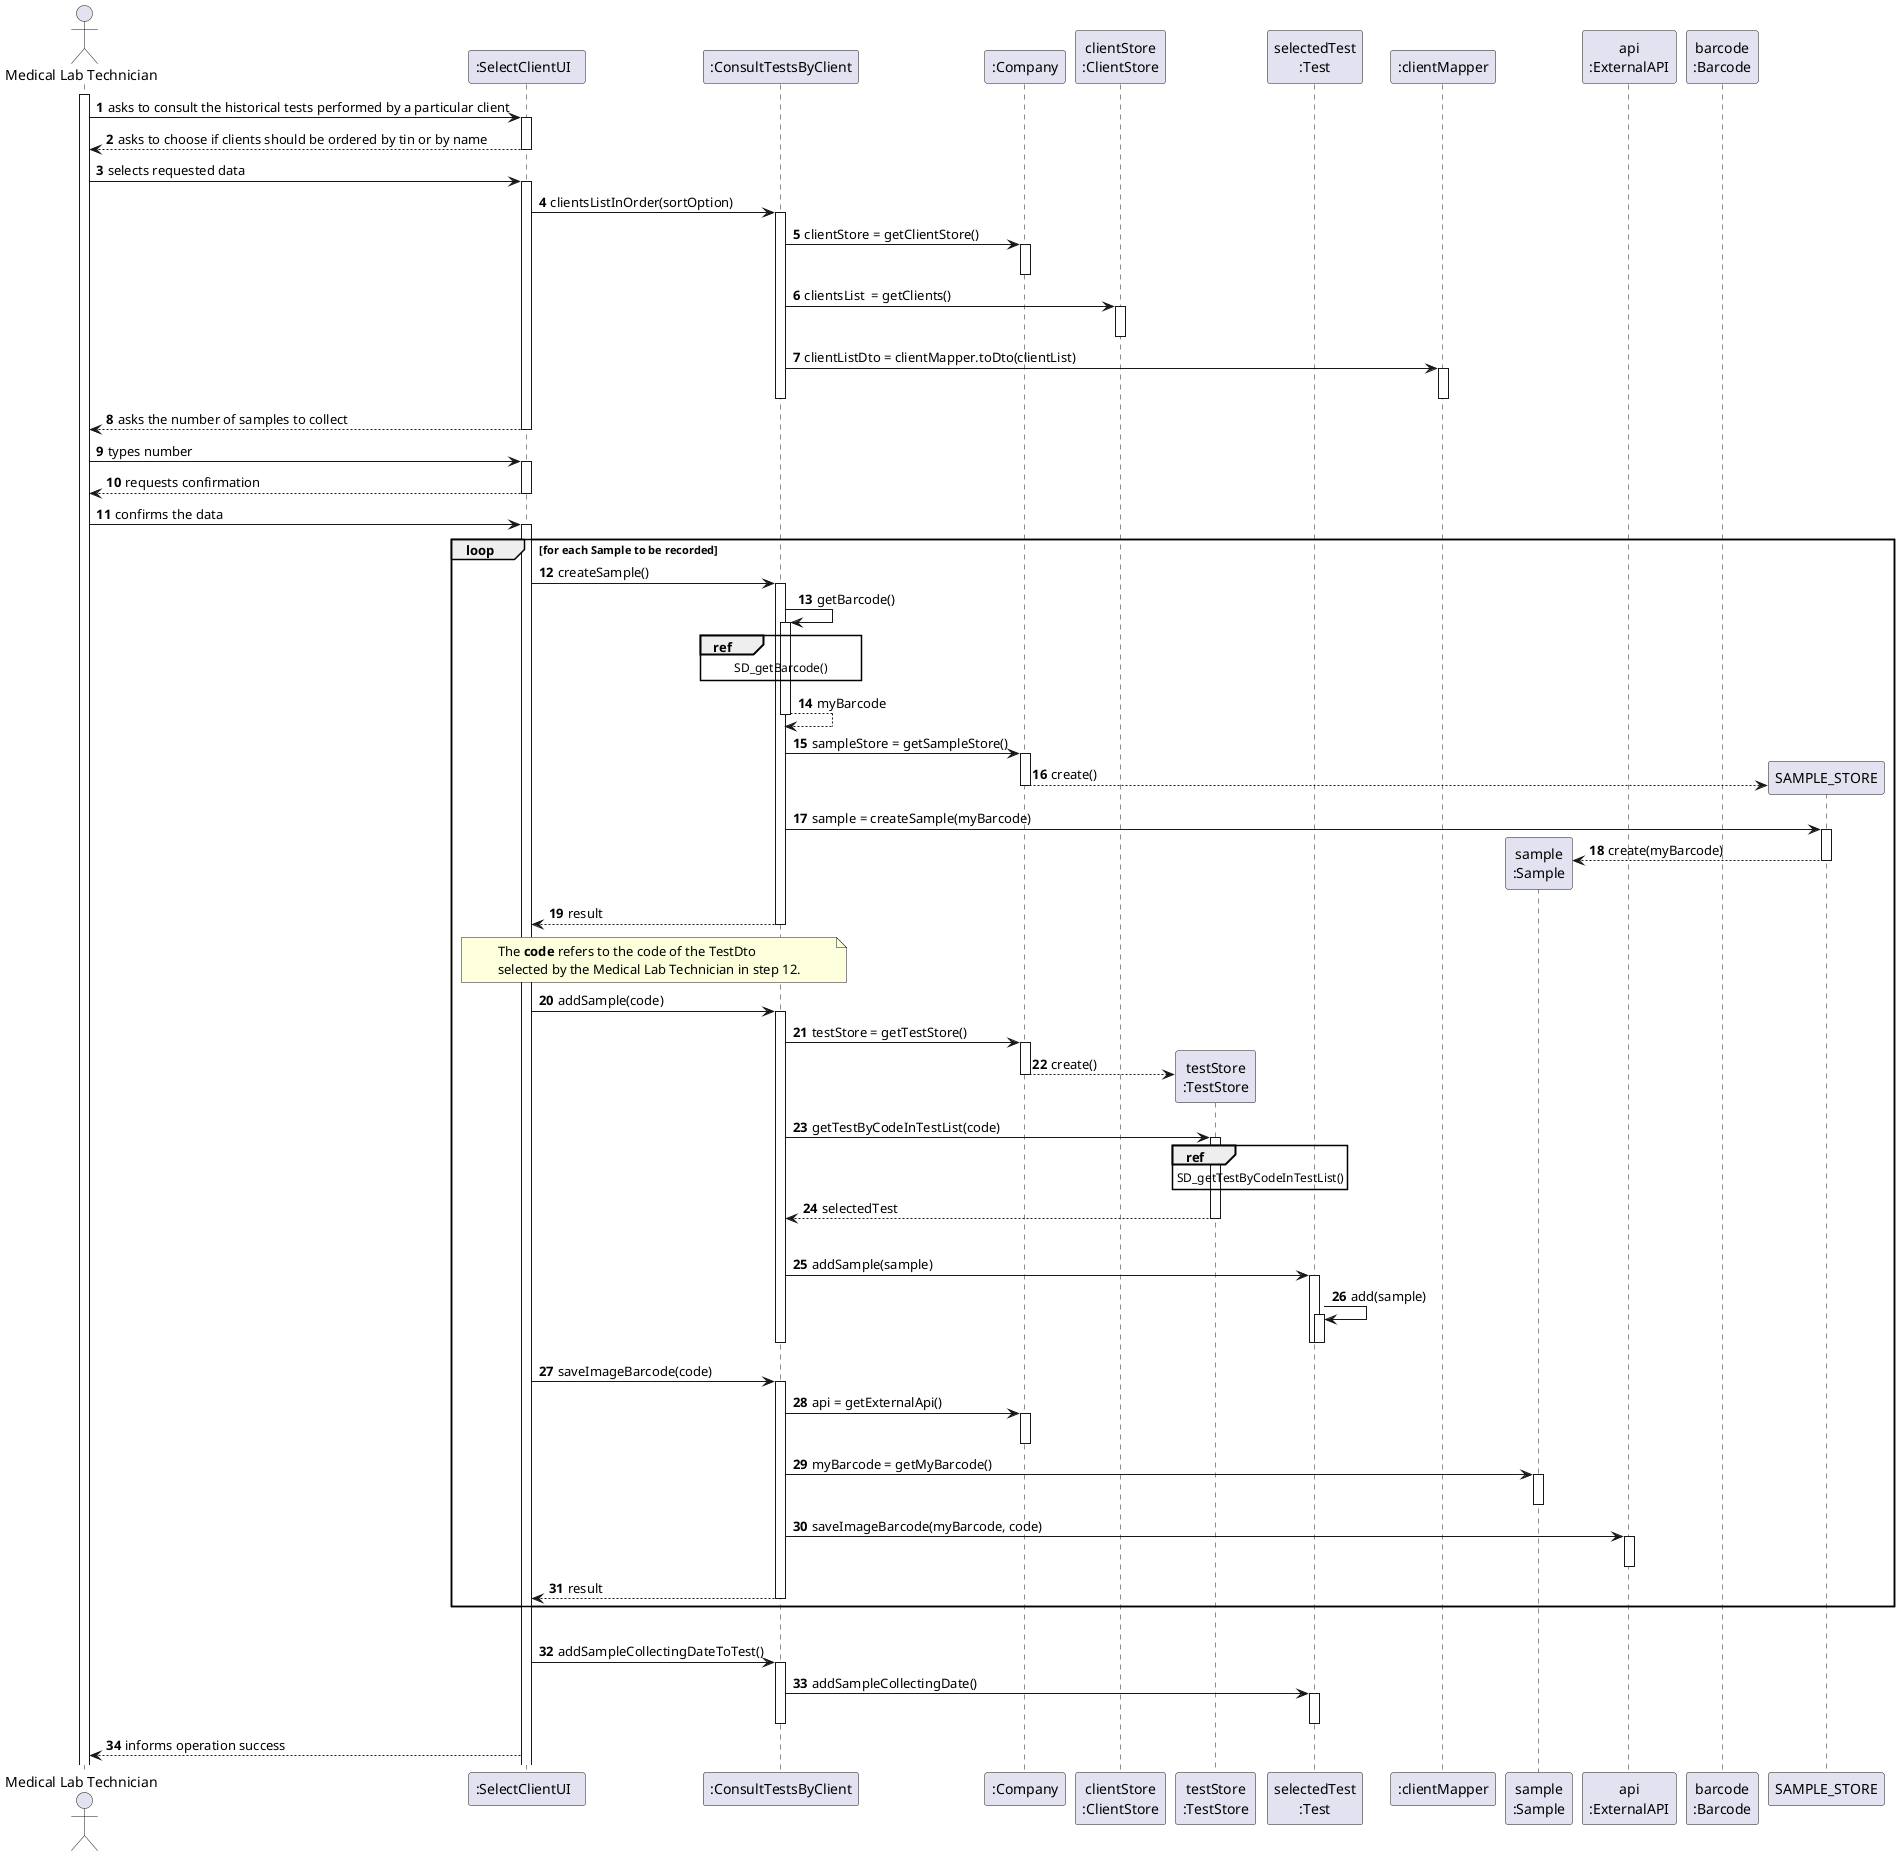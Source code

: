 @startuml

autonumber

actor "Medical Lab Technician" as MLT

participant ":SelectClientUI  " as UI
participant ":ConsultTestsByClient" as CTRL
participant ":Company" as COMPANY
participant "clientStore\n:ClientStore" as CLIENT_STORE
participant "testStore\n:TestStore" as TEST_STORE
participant "selectedTest\n:Test" as SELECTED_TEST
participant ":clientMapper" as CLIENT_MAPPER
participant "sample\n:Sample" as SAMPLE
participant "api\n:ExternalAPI" as API
participant "barcode\n:Barcode" as BARCODE

activate MLT
MLT -> UI : asks to consult the historical tests performed by a particular client
activate UI

UI --> MLT : asks to choose if clients should be ordered by tin or by name
deactivate UI


MLT -> UI : selects requested data
activate UI
UI -> CTRL : clientsListInOrder(sortOption)
activate CTRL

CTRL -> COMPANY : clientStore = getClientStore()
activate COMPANY
deactivate COMPANY

CTRL -> CLIENT_STORE : clientsList  = getClients()
activate CLIENT_STORE
deactivate CLIENT_STORE

CTRL -> CLIENT_MAPPER : clientListDto = clientMapper.toDto(clientList)
activate CLIENT_MAPPER
deactivate CLIENT_MAPPER



deactivate CTRL


UI --> MLT : asks the number of samples to collect
deactivate UI

MLT -> UI : types number
activate UI

UI --> MLT : requests confirmation
deactivate UI

MLT -> UI : confirms the data
activate UI

loop for each Sample to be recorded
UI -> CTRL : createSample()
activate CTRL

CTRL -> CTRL : getBarcode()
activate CTRL
ref over CTRL
SD_getBarcode()
end
CTRL --> CTRL : myBarcode
deactivate CTRL

CTRL -> COMPANY : sampleStore = getSampleStore()
activate COMPANY
COMPANY --> SAMPLE_STORE** : create()
deactivate COMPANY


CTRL -> SAMPLE_STORE : sample = createSample(myBarcode)
activate SAMPLE_STORE

SAMPLE_STORE --> SAMPLE** : create(myBarcode)


deactivate SAMPLE_STORE

/'
SAMPLE -> SAMPLE : api = getExternalAPI()
activate SAMPLE
deactivate SAMPLE
'/


/'
SAMPLE -> API : barcode = getBarcode(barcodeNumber)
activate API
'/
/'
API --> BARCODE** : create(barcodeNumber)

API --> SAMPLE : barcode'/
/'deactivate SAMPLE'/
deactivate COMPANY
deactivate API

CTRL --> UI : result
deactivate CTRL



/'UI --> MLT : shows data and requests confirmation

MLT -> UI : confirms the data'/

/' SAVESAMPLE()
UI -> CTRL : saveSample()
activate CTRL

CTRL -> COMPANY : sampleStore = getSampleStore()
activate COMPANY
deactivate COMPANY

CTRL -> SAMPLE_STORE : saveSample(sample)
activate SAMPLE_STORE


SAMPLE_STORE -> SAMPLE_STORE : validateSample(sample)
activate SAMPLE_STORE
deactivate SAMPLE_STORE

SAMPLE_STORE -> SAMPLE_STORE : addSample(sample)
activate SAMPLE_STORE
deactivate SAMPLE_STORE

CTRL --> UI : result

deactivate SAMPLE_STORE
'/


note over UI, CTRL
The **code** refers to the code of the TestDto
selected by the Medical Lab Technician in step 12.
end note
UI -> CTRL : addSample(code)
activate CTRL




CTRL -> COMPANY : testStore = getTestStore()
activate COMPANY

COMPANY --> TEST_STORE** : create()

deactivate COMPANY

CTRL -> TEST_STORE : getTestByCodeInTestList(code)
activate TEST_STORE
ref over TEST_STORE
SD_getTestByCodeInTestList()
end
TEST_STORE --> CTRL : selectedTest
deactivate TEST_STORE
|||
CTRL -> SELECTED_TEST : addSample(sample)
activate SELECTED_TEST

SELECTED_TEST -> SELECTED_TEST : add(sample)
activate SELECTED_TEST
deactivate SELECTED_TEST

deactivate SELECTED_TEST



/'dentro do método addSample, vai-se verificar se a sample já está lá?'/

deactivate CTRL


UI -> CTRL : saveImageBarcode(code)
activate CTRL

CTRL -> COMPANY : api = getExternalApi()
activate COMPANY
deactivate COMPANY

CTRL -> SAMPLE : myBarcode = getMyBarcode()
activate SAMPLE
deactivate SAMPLE

CTRL -> API : saveImageBarcode(myBarcode, code)
activate API
deactivate API

CTRL --> UI : result

deactivate CTRL

end
deactivate CTRL
|||
UI -> CTRL : addSampleCollectingDateToTest()
activate CTRL

CTRL -> SELECTED_TEST : addSampleCollectingDate()
activate SELECTED_TEST
deactivate SELECTED_TEST
deactivate CTRL



UI --> MLT : informs operation success


/'colocar requests confirmation
e confirms the data em cima'/



@enduml